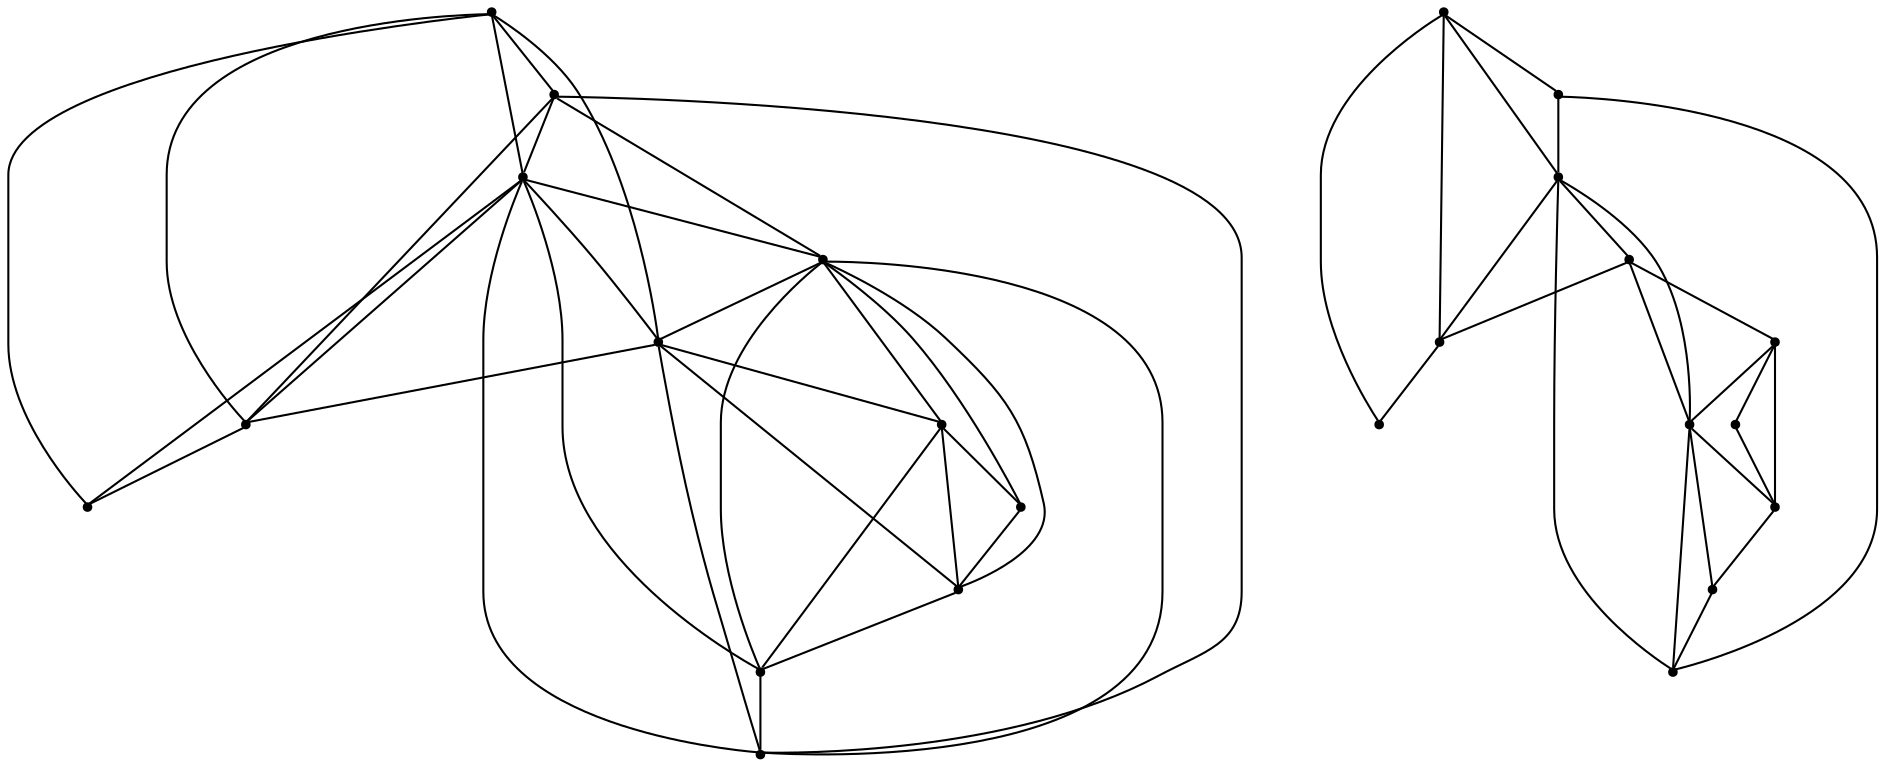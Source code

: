 graph {
  node [shape=point,comment="{\"directed\":false,\"doi\":\"10.1007/978-3-642-36763-2_38\",\"figure\":\"3\"}"]

  v0 [pos="1266.859249211674,724.1196110644329"]
  v1 [pos="1210.2350216291748,656.2793781135784"]
  v2 [pos="1312.4670811926383,778.7659532943802"]
  v3 [pos="1210.2350216291748,742.8309654944298"]
  v4 [pos="1273.0178131491512,794.5186530192262"]
  v5 [pos="1210.2350216291748,819.593455129198"]
  v6 [pos="1132.8709729698219,757.7999981674731"]
  v7 [pos="1056.886964096058,697.1068799483962"]
  v8 [pos="1123.16803447318,796.4105438116019"]
  v9 [pos="1056.886964096058,778.7659532943802"]
  v10 [pos="1141.785735404876,674.5031344461052"]
  v11 [pos="1056.886964096058,743.7812349217377"]
  v12 [pos="902.1295360408017,721.3107713198505"]
  v13 [pos="845.50123651223,653.4705383689961"]
  v14 [pos="947.7332324515362,775.9573679045695"]
  v15 [pos="908.2881636024358,791.7098132746438"]
  v16 [pos="845.5053720824594,740.0221257498474"]
  v17 [pos="768.1412597989494,754.9914127776625"]
  v18 [pos="845.50123651223,816.7848697393874"]
  v19 [pos="758.4384485506221,793.6017040670195"]
  v20 [pos="692.1531471670345,775.9573679045695"]
  v21 [pos="692.1531471670345,694.2980402038139"]
  v22 [pos="777.0560222340035,671.6986187326428"]
  v23 [pos="692.1573463614213,740.9723951771552"]

  v0 -- v1 [id="-1",pos="1266.859249211674,724.1196110644329 1210.2350216291748,656.2793781135784 1210.2350216291748,656.2793781135784 1210.2350216291748,656.2793781135784"]
  v20 -- v23 [id="-2",pos="692.1531471670345,775.9573679045695 692.1573463614213,740.9723951771552 692.1573463614213,740.9723951771552 692.1573463614213,740.9723951771552"]
  v23 -- v21 [id="-3",pos="692.1573463614213,740.9723951771552 692.1531471670345,694.2980402038139 692.1531471670345,694.2980402038139 692.1531471670345,694.2980402038139"]
  v21 -- v22 [id="-4",pos="692.1531471670345,694.2980402038139 777.0560222340035,671.6986187326428 777.0560222340035,671.6986187326428 777.0560222340035,671.6986187326428"]
  v22 -- v13 [id="-5",pos="777.0560222340035,671.6986187326428 845.50123651223,653.4705383689961 845.50123651223,653.4705383689961 845.50123651223,653.4705383689961"]
  v21 -- v17 [id="-6",pos="692.1531471670345,694.2980402038139 768.1412597989494,754.9914127776625 768.1412597989494,754.9914127776625 768.1412597989494,754.9914127776625"]
  v17 -- v18 [id="-7",pos="768.1412597989494,754.9914127776625 845.50123651223,816.7848697393874 845.50123651223,816.7848697393874 845.50123651223,816.7848697393874"]
  v23 -- v19 [id="-8",pos="692.1573463614213,740.9723951771552 758.4384485506221,793.6017040670195 758.4384485506221,793.6017040670195 758.4384485506221,793.6017040670195"]
  v19 -- v17 [id="-9",pos="758.4384485506221,793.6017040670195 768.1412597989494,754.9914127776625 768.1412597989494,754.9914127776625 768.1412597989494,754.9914127776625"]
  v17 -- v22 [id="-10",pos="768.1412597989494,754.9914127776625 777.0560222340035,671.6986187326428 777.0560222340035,671.6986187326428 777.0560222340035,671.6986187326428"]
  v17 -- v23 [id="-11",pos="768.1412597989494,754.9914127776625 692.1573463614213,740.9723951771552 692.1573463614213,740.9723951771552 692.1573463614213,740.9723951771552"]
  v22 -- v16 [id="-12",pos="777.0560222340035,671.6986187326428 845.5053720824594,740.0221257498474 845.5053720824594,740.0221257498474 845.5053720824594,740.0221257498474"]
  v13 -- v16 [id="-15",pos="845.50123651223,653.4705383689961 845.5053720824594,740.0221257498474 845.5053720824594,740.0221257498474 845.5053720824594,740.0221257498474"]
  v16 -- v18 [id="-16",pos="845.5053720824594,740.0221257498474 845.50123651223,816.7848697393874 845.50123651223,816.7848697393874 845.50123651223,816.7848697393874"]
  v18 -- v19 [id="-17",pos="845.50123651223,816.7848697393874 758.4384485506221,793.6017040670195 758.4384485506221,793.6017040670195 758.4384485506221,793.6017040670195"]
  v19 -- v20 [id="-18",pos="758.4384485506221,793.6017040670195 692.1531471670345,775.9573679045695 692.1531471670345,775.9573679045695 692.1531471670345,775.9573679045695"]
  v18 -- v15 [id="-19",pos="845.50123651223,816.7848697393874 908.2881636024358,791.7098132746438 908.2881636024358,791.7098132746438 908.2881636024358,791.7098132746438"]
  v15 -- v14 [id="-20",pos="908.2881636024358,791.7098132746438 947.7332324515362,775.9573679045695 947.7332324515362,775.9573679045695 947.7332324515362,775.9573679045695"]
  v16 -- v17 [id="-23",pos="845.5053720824594,740.0221257498474 768.1412597989494,754.9914127776625 768.1412597989494,754.9914127776625 768.1412597989494,754.9914127776625"]
  v16 -- v12 [id="-24",pos="845.5053720824594,740.0221257498474 902.1295360408017,721.3107713198505 902.1295360408017,721.3107713198505 902.1295360408017,721.3107713198505"]
  v12 -- v15 [id="-25",pos="902.1295360408017,721.3107713198505 908.2881636024358,791.7098132746438 908.2881636024358,791.7098132746438 908.2881636024358,791.7098132746438"]
  v15 -- v16 [id="-26",pos="908.2881636024358,791.7098132746438 845.5053720824594,740.0221257498474 845.5053720824594,740.0221257498474 845.5053720824594,740.0221257498474"]
  v14 -- v12 [id="-27",pos="947.7332324515362,775.9573679045695 902.1295360408017,721.3107713198505 902.1295360408017,721.3107713198505 902.1295360408017,721.3107713198505"]
  v12 -- v13 [id="-28",pos="902.1295360408017,721.3107713198505 845.50123651223,653.4705383689961 845.50123651223,653.4705383689961 845.50123651223,653.4705383689961"]
  v9 -- v11 [id="-29",pos="1056.886964096058,778.7659532943802 1056.886964096058,743.7812349217377 1056.886964096058,743.7812349217377 1056.886964096058,743.7812349217377"]
  v11 -- v7 [id="-30",pos="1056.886964096058,743.7812349217377 1056.886964096058,697.1068799483962 1056.886964096058,697.1068799483962 1056.886964096058,697.1068799483962"]
  v11 -- v5 [id="-31",pos="1056.886964096058,743.7812349217377 1210.2350216291748,819.593455129198 1210.2350216291748,819.593455129198 1210.2350216291748,819.593455129198"]
  v11 -- v8 [id="-32",pos="1056.886964096058,743.7812349217377 1123.16803447318,796.4105438116019 1123.16803447318,796.4105438116019 1123.16803447318,796.4105438116019"]
  v7 -- v3 [id="-33",pos="1056.886964096058,697.1068799483962 1210.2350216291748,742.8309654944298 1210.2350216291748,742.8309654944298 1210.2350216291748,742.8309654944298"]
  v7 -- v8 [id="-34",pos="1056.886964096058,697.1068799483962 1123.16803447318,796.4105438116019 1123.16803447318,796.4105438116019 1123.16803447318,796.4105438116019"]
  v7 -- v6 [id="-35",pos="1056.886964096058,697.1068799483962 1132.8709729698219,757.7999981674731 1132.8709729698219,757.7999981674731 1132.8709729698219,757.7999981674731"]
  v6 -- v5 [id="-36",pos="1132.8709729698219,757.7999981674731 1210.2350216291748,819.593455129198 1210.2350216291748,819.593455129198 1210.2350216291748,819.593455129198"]
  v7 -- v10 [id="-37",pos="1056.886964096058,697.1068799483962 1141.785735404876,674.5031344461052 1141.785735404876,674.5031344461052 1141.785735404876,674.5031344461052"]
  v10 -- v1 [id="-38",pos="1141.785735404876,674.5031344461052 1210.2350216291748,656.2793781135784 1210.2350216291748,656.2793781135784 1210.2350216291748,656.2793781135784"]
  v8 -- v6 [id="-39",pos="1123.16803447318,796.4105438116019 1132.8709729698219,757.7999981674731 1132.8709729698219,757.7999981674731 1132.8709729698219,757.7999981674731"]
  v6 -- v9 [id="-40",pos="1132.8709729698219,757.7999981674731 1056.886964096058,778.7659532943802 1056.886964096058,778.7659532943802 1056.886964096058,778.7659532943802"]
  v6 -- v11 [id="-41",pos="1132.8709729698219,757.7999981674731 1056.886964096058,743.7812349217377 1056.886964096058,743.7812349217377 1056.886964096058,743.7812349217377"]
  v6 -- v10 [id="-42",pos="1132.8709729698219,757.7999981674731 1141.785735404876,674.5031344461052 1141.785735404876,674.5031344461052 1141.785735404876,674.5031344461052"]
  v10 -- v3 [id="-43",pos="1141.785735404876,674.5031344461052 1210.2350216291748,742.8309654944298 1210.2350216291748,742.8309654944298 1210.2350216291748,742.8309654944298"]
  v3 -- v0 [id="-44",pos="1210.2350216291748,742.8309654944298 1266.859249211674,724.1196110644329 1266.859249211674,724.1196110644329 1266.859249211674,724.1196110644329"]
  v5 -- v0 [id="-45",pos="1210.2350216291748,819.593455129198 1266.859249211674,724.1196110644329 1266.859249211674,724.1196110644329 1266.859249211674,724.1196110644329"]
  v5 -- v10 [id="-46",pos="1210.2350216291748,819.593455129198 1141.785735404876,674.5031344461052 1141.785735404876,674.5031344461052 1141.785735404876,674.5031344461052"]
  v5 -- v8 [id="-47",pos="1210.2350216291748,819.593455129198 1123.16803447318,796.4105438116019 1123.16803447318,796.4105438116019 1123.16803447318,796.4105438116019"]
  v8 -- v9 [id="-48",pos="1123.16803447318,796.4105438116019 1056.886964096058,778.7659532943802 1056.886964096058,778.7659532943802 1056.886964096058,778.7659532943802"]
  v5 -- v4 [id="-51",pos="1210.2350216291748,819.593455129198 1273.0178131491512,794.5186530192262 1273.0178131491512,794.5186530192262 1273.0178131491512,794.5186530192262"]
  v4 -- v2 [id="-52",pos="1273.0178131491512,794.5186530192262 1312.4670811926383,778.7659532943802 1312.4670811926383,778.7659532943802 1312.4670811926383,778.7659532943802"]
  v3 -- v6 [id="-53",pos="1210.2350216291748,742.8309654944298 1132.8709729698219,757.7999981674731 1132.8709729698219,757.7999981674731 1132.8709729698219,757.7999981674731"]
  v1 -- v6 [id="-54",pos="1210.2350216291748,656.2793781135784 1132.8709729698219,757.7999981674731 1132.8709729698219,757.7999981674731 1132.8709729698219,757.7999981674731"]
  v1 -- v4 [id="-55",pos="1210.2350216291748,656.2793781135784 1273.0178131491512,794.5186530192262 1273.0178131491512,794.5186530192262 1273.0178131491512,794.5186530192262"]
  v1 -- v3 [id="-56",pos="1210.2350216291748,656.2793781135784 1210.2350216291748,742.8309654944298 1210.2350216291748,742.8309654944298 1210.2350216291748,742.8309654944298"]
  v3 -- v5 [id="-57",pos="1210.2350216291748,742.8309654944298 1210.2350216291748,819.593455129198 1210.2350216291748,819.593455129198 1210.2350216291748,819.593455129198"]
  v0 -- v4 [id="-60",pos="1266.859249211674,724.1196110644329 1273.0178131491512,794.5186530192262 1273.0178131491512,794.5186530192262 1273.0178131491512,794.5186530192262"]
  v4 -- v3 [id="-61",pos="1273.0178131491512,794.5186530192262 1210.2350216291748,742.8309654944298 1210.2350216291748,742.8309654944298 1210.2350216291748,742.8309654944298"]
  v2 -- v3 [id="-62",pos="1312.4670811926383,778.7659532943802 1210.2350216291748,742.8309654944298 1210.2350216291748,742.8309654944298 1210.2350216291748,742.8309654944298"]
  v2 -- v0 [id="-63",pos="1312.4670811926383,778.7659532943802 1266.859249211674,724.1196110644329 1266.859249211674,724.1196110644329 1266.859249211674,724.1196110644329"]
}